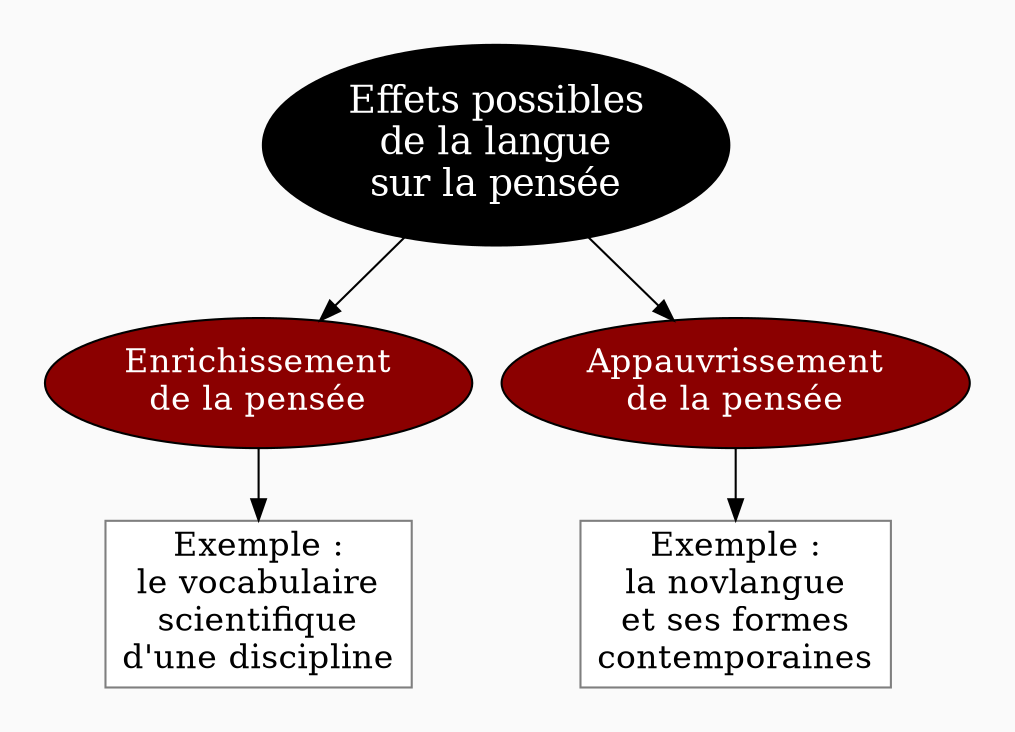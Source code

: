 digraph G {
//rankdir=LR
splines=curves
bgcolor=grey98
pad=0.3
style=filled
edge[minlen=4]
ranksep=0.1
nodesep=0.2 // valeur à changer ?

// NIVEAU 1
node[style=filled; fillcolor=12 ; fontcolor=white ; fontsize=18]
// a1[label=""]

a1[label="Effets possibles
de la langue
sur la pensée"]

// NIVEAU 2
node[style=filled;fillcolor=red4;fontcolor=white; fontsize=16]
// b1[label=""]

a1->{
b1[label="Enrichissement
de la pensée"]
b2[label="Appauvrissement
de la pensée"]
}
// NIVEAU 3 (sans intermédiaire)
node [shape=box; style="filled";fillcolor=white;fontcolor=black;color=grey50]
// c1[label=""]

b1->c1
c1[label="Exemple :
le vocabulaire
scientifique
d'une discipline"]

b2->c2
c2[label="Exemple :
la novlangue
et ses formes
contemporaines"]

// INTERMEDIAIRE AVANT NIVEAU 3
node[style=filled;fillcolor=grey78;shape=oval]
// [arrowhead=none]
// bc1[label=""]

// NIVEAU 3 (avec intermédiaire)
node[style="filled";fillcolor=white;shape=box;color=grey50]

// c1[label=""]



// NIVEAU 4
node[style="filled, rounded";fillcolor=white;shape=box;color=grey50]

// d1[label=""]



// ETIQUETTES EN ROUGE
node[shape="plaintext";fontcolor=firebrick3;fillcolor=grey98]

// e1[label=< <B>= Titre</B><BR /><BR />Contenu<BR /> >]
// ->e1[minlen=1;style="invis"]


}




